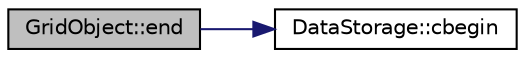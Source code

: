 digraph "GridObject::end"
{
 // LATEX_PDF_SIZE
  edge [fontname="Helvetica",fontsize="10",labelfontname="Helvetica",labelfontsize="10"];
  node [fontname="Helvetica",fontsize="10",shape=record];
  rankdir="LR";
  Node1 [label="GridObject::end",height=0.2,width=0.4,color="black", fillcolor="grey75", style="filled", fontcolor="black",tooltip=" "];
  Node1 -> Node2 [color="midnightblue",fontsize="10",style="solid",fontname="Helvetica"];
  Node2 [label="DataStorage::cbegin",height=0.2,width=0.4,color="black", fillcolor="white", style="filled",URL="$class_data_storage.html#abc13353dbdeacac56f1f67e61c43b97c",tooltip=" "];
}
